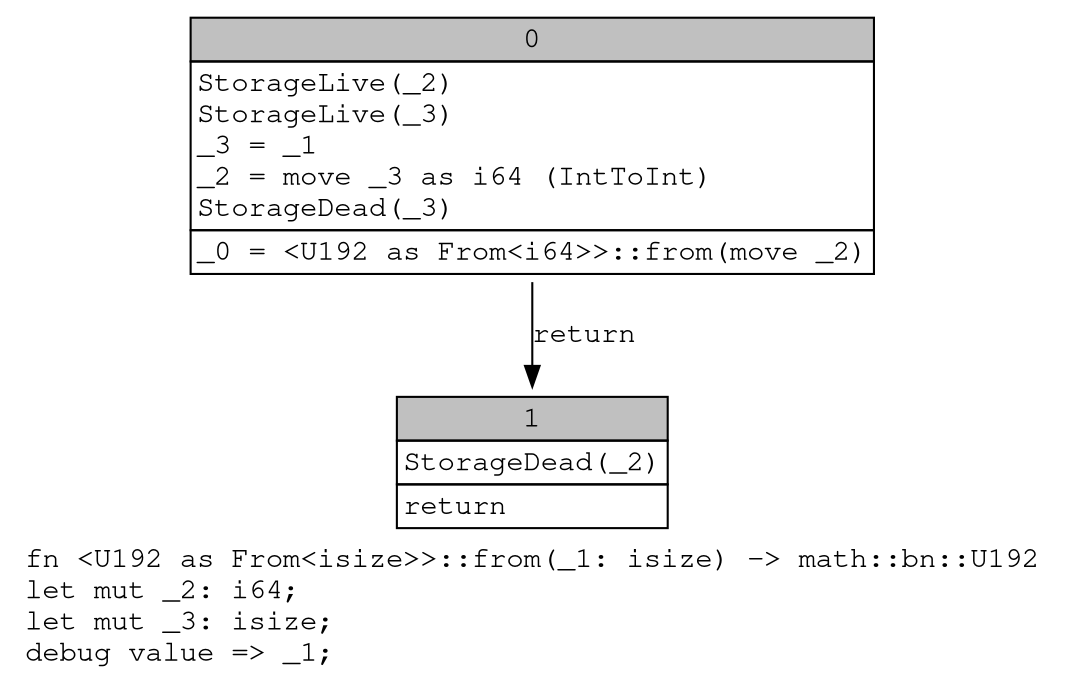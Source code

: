 digraph Mir_0_14740 {
    graph [fontname="Courier, monospace"];
    node [fontname="Courier, monospace"];
    edge [fontname="Courier, monospace"];
    label=<fn &lt;U192 as From&lt;isize&gt;&gt;::from(_1: isize) -&gt; math::bn::U192<br align="left"/>let mut _2: i64;<br align="left"/>let mut _3: isize;<br align="left"/>debug value =&gt; _1;<br align="left"/>>;
    bb0__0_14740 [shape="none", label=<<table border="0" cellborder="1" cellspacing="0"><tr><td bgcolor="gray" align="center" colspan="1">0</td></tr><tr><td align="left" balign="left">StorageLive(_2)<br/>StorageLive(_3)<br/>_3 = _1<br/>_2 = move _3 as i64 (IntToInt)<br/>StorageDead(_3)<br/></td></tr><tr><td align="left">_0 = &lt;U192 as From&lt;i64&gt;&gt;::from(move _2)</td></tr></table>>];
    bb1__0_14740 [shape="none", label=<<table border="0" cellborder="1" cellspacing="0"><tr><td bgcolor="gray" align="center" colspan="1">1</td></tr><tr><td align="left" balign="left">StorageDead(_2)<br/></td></tr><tr><td align="left">return</td></tr></table>>];
    bb0__0_14740 -> bb1__0_14740 [label="return"];
}
